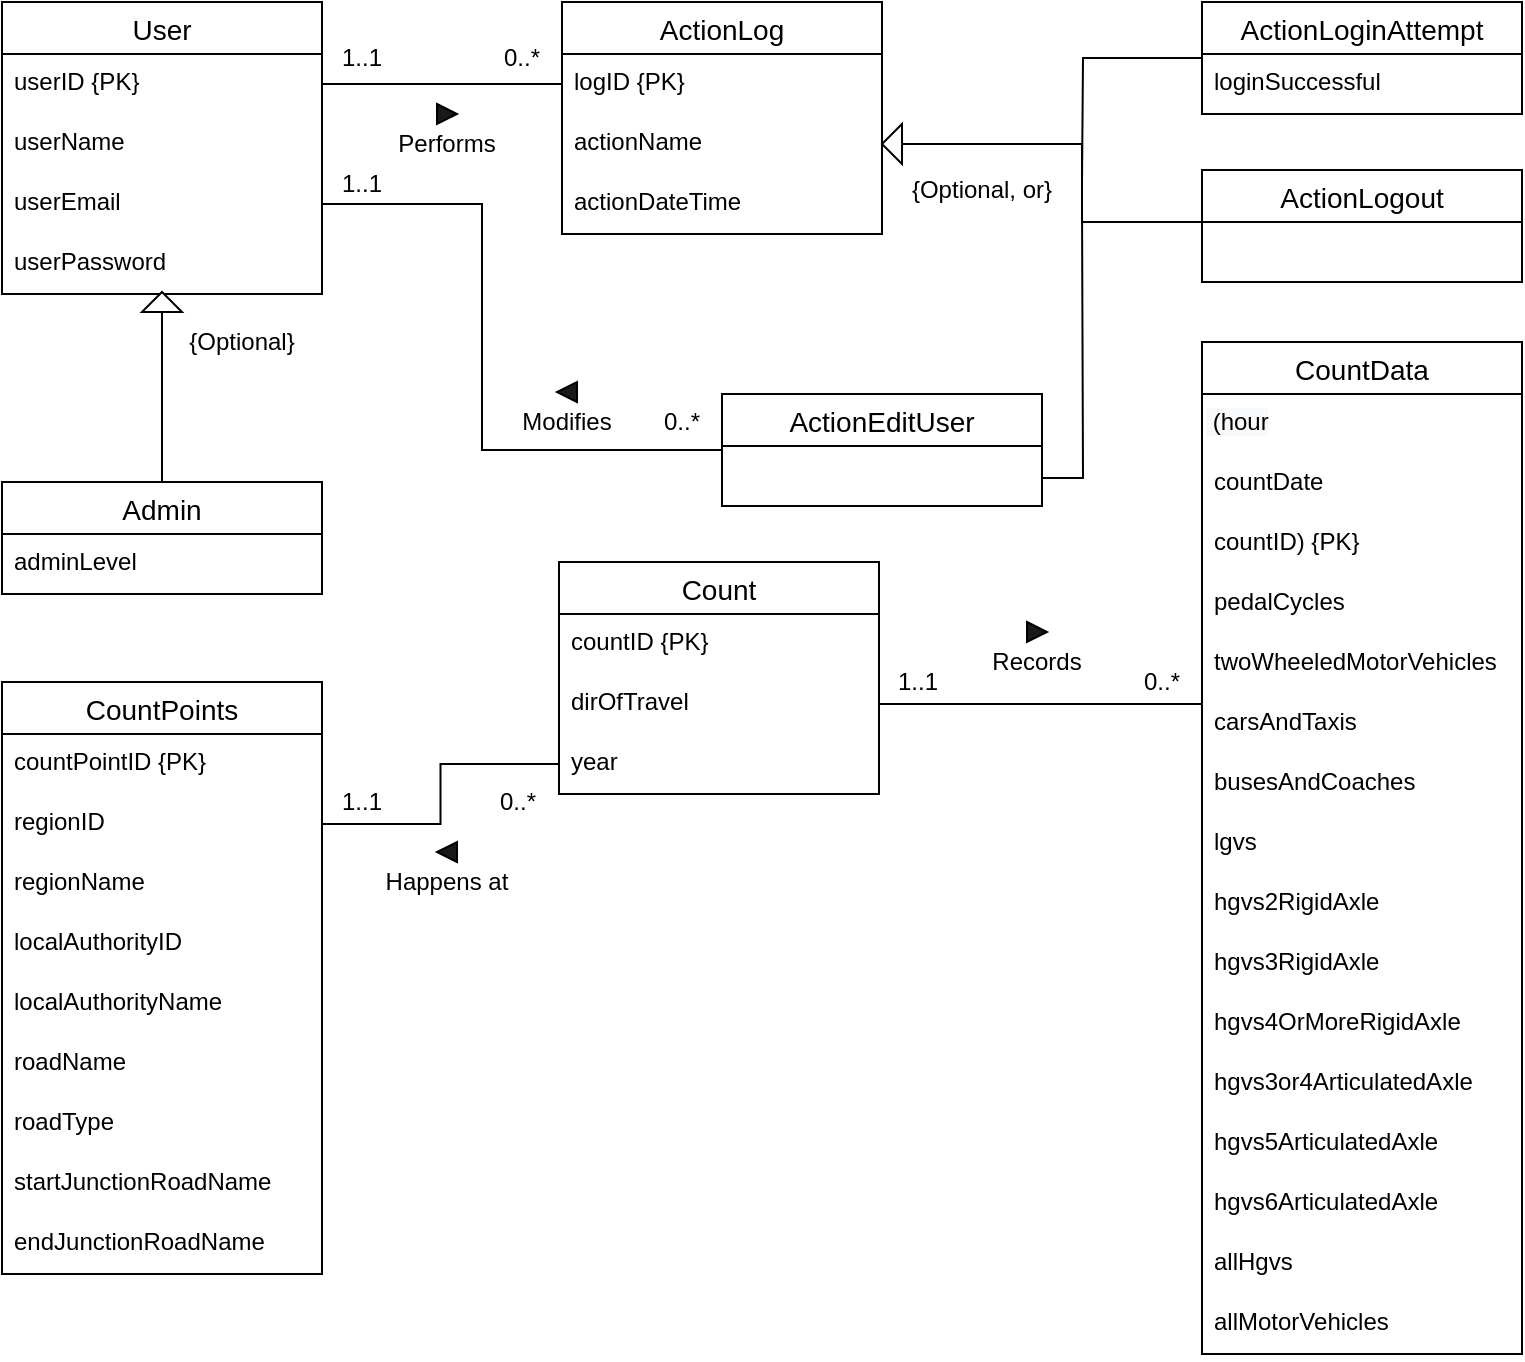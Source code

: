 <mxfile version="14.1.8" type="device"><diagram id="lc66cIftmKkvC7Tke9Ny" name="Page-1"><mxGraphModel dx="905" dy="672" grid="1" gridSize="10" guides="1" tooltips="1" connect="1" arrows="1" fold="1" page="1" pageScale="1" pageWidth="827" pageHeight="583" math="0" shadow="0"><root><mxCell id="0"/><mxCell id="1" parent="0"/><mxCell id="za5e2v9xK0RxtdUn6iuN-3" value="User" style="swimlane;fontStyle=0;childLayout=stackLayout;horizontal=1;startSize=26;horizontalStack=0;resizeParent=1;resizeParentMax=0;resizeLast=0;collapsible=1;marginBottom=0;align=center;fontSize=14;" parent="1" vertex="1"><mxGeometry x="20" y="20" width="160" height="146" as="geometry"/></mxCell><mxCell id="za5e2v9xK0RxtdUn6iuN-4" value="userID {PK}" style="text;strokeColor=none;fillColor=none;spacingLeft=4;spacingRight=4;overflow=hidden;rotatable=0;points=[[0,0.5],[1,0.5]];portConstraint=eastwest;fontSize=12;" parent="za5e2v9xK0RxtdUn6iuN-3" vertex="1"><mxGeometry y="26" width="160" height="30" as="geometry"/></mxCell><mxCell id="za5e2v9xK0RxtdUn6iuN-5" value="userName" style="text;strokeColor=none;fillColor=none;spacingLeft=4;spacingRight=4;overflow=hidden;rotatable=0;points=[[0,0.5],[1,0.5]];portConstraint=eastwest;fontSize=12;" parent="za5e2v9xK0RxtdUn6iuN-3" vertex="1"><mxGeometry y="56" width="160" height="30" as="geometry"/></mxCell><mxCell id="za5e2v9xK0RxtdUn6iuN-16" value="userEmail" style="text;strokeColor=none;fillColor=none;spacingLeft=4;spacingRight=4;overflow=hidden;rotatable=0;points=[[0,0.5],[1,0.5]];portConstraint=eastwest;fontSize=12;" parent="za5e2v9xK0RxtdUn6iuN-3" vertex="1"><mxGeometry y="86" width="160" height="30" as="geometry"/></mxCell><mxCell id="za5e2v9xK0RxtdUn6iuN-17" value="userPassword" style="text;strokeColor=none;fillColor=none;spacingLeft=4;spacingRight=4;overflow=hidden;rotatable=0;points=[[0,0.5],[1,0.5]];portConstraint=eastwest;fontSize=12;" parent="za5e2v9xK0RxtdUn6iuN-3" vertex="1"><mxGeometry y="116" width="160" height="30" as="geometry"/></mxCell><mxCell id="za5e2v9xK0RxtdUn6iuN-7" value="ActionLog" style="swimlane;fontStyle=0;childLayout=stackLayout;horizontal=1;startSize=26;horizontalStack=0;resizeParent=1;resizeParentMax=0;resizeLast=0;collapsible=1;marginBottom=0;align=center;fontSize=14;" parent="1" vertex="1"><mxGeometry x="300" y="20" width="160" height="116" as="geometry"/></mxCell><mxCell id="za5e2v9xK0RxtdUn6iuN-8" value="logID {PK}" style="text;strokeColor=none;fillColor=none;spacingLeft=4;spacingRight=4;overflow=hidden;rotatable=0;points=[[0,0.5],[1,0.5]];portConstraint=eastwest;fontSize=12;" parent="za5e2v9xK0RxtdUn6iuN-7" vertex="1"><mxGeometry y="26" width="160" height="30" as="geometry"/></mxCell><mxCell id="za5e2v9xK0RxtdUn6iuN-10" value="actionName" style="text;strokeColor=none;fillColor=none;spacingLeft=4;spacingRight=4;overflow=hidden;rotatable=0;points=[[0,0.5],[1,0.5]];portConstraint=eastwest;fontSize=12;" parent="za5e2v9xK0RxtdUn6iuN-7" vertex="1"><mxGeometry y="56" width="160" height="30" as="geometry"/></mxCell><mxCell id="za5e2v9xK0RxtdUn6iuN-29" value="actionDateTime" style="text;strokeColor=none;fillColor=none;spacingLeft=4;spacingRight=4;overflow=hidden;rotatable=0;points=[[0,0.5],[1,0.5]];portConstraint=eastwest;fontSize=12;" parent="za5e2v9xK0RxtdUn6iuN-7" vertex="1"><mxGeometry y="86" width="160" height="30" as="geometry"/></mxCell><mxCell id="za5e2v9xK0RxtdUn6iuN-11" value="Count" style="swimlane;fontStyle=0;childLayout=stackLayout;horizontal=1;startSize=26;horizontalStack=0;resizeParent=1;resizeParentMax=0;resizeLast=0;collapsible=1;marginBottom=0;align=center;fontSize=14;" parent="1" vertex="1"><mxGeometry x="298.5" y="300" width="160" height="116" as="geometry"/></mxCell><mxCell id="za5e2v9xK0RxtdUn6iuN-12" value="countID {PK}" style="text;strokeColor=none;fillColor=none;spacingLeft=4;spacingRight=4;overflow=hidden;rotatable=0;points=[[0,0.5],[1,0.5]];portConstraint=eastwest;fontSize=12;" parent="za5e2v9xK0RxtdUn6iuN-11" vertex="1"><mxGeometry y="26" width="160" height="30" as="geometry"/></mxCell><mxCell id="za5e2v9xK0RxtdUn6iuN-13" value="dirOfTravel" style="text;strokeColor=none;fillColor=none;spacingLeft=4;spacingRight=4;overflow=hidden;rotatable=0;points=[[0,0.5],[1,0.5]];portConstraint=eastwest;fontSize=12;" parent="za5e2v9xK0RxtdUn6iuN-11" vertex="1"><mxGeometry y="56" width="160" height="30" as="geometry"/></mxCell><mxCell id="za5e2v9xK0RxtdUn6iuN-14" value="year" style="text;strokeColor=none;fillColor=none;spacingLeft=4;spacingRight=4;overflow=hidden;rotatable=0;points=[[0,0.5],[1,0.5]];portConstraint=eastwest;fontSize=12;" parent="za5e2v9xK0RxtdUn6iuN-11" vertex="1"><mxGeometry y="86" width="160" height="30" as="geometry"/></mxCell><mxCell id="za5e2v9xK0RxtdUn6iuN-24" style="edgeStyle=orthogonalEdgeStyle;rounded=0;orthogonalLoop=1;jettySize=auto;html=1;exitX=0.5;exitY=0;exitDx=0;exitDy=0;entryX=0.502;entryY=0.996;entryDx=0;entryDy=0;entryPerimeter=0;endArrow=none;endFill=0;strokeWidth=1;" parent="1" source="za5e2v9xK0RxtdUn6iuN-26" target="za5e2v9xK0RxtdUn6iuN-17" edge="1"><mxGeometry relative="1" as="geometry"><mxPoint x="100" y="170" as="targetPoint"/></mxGeometry></mxCell><mxCell id="za5e2v9xK0RxtdUn6iuN-19" value="Admin" style="swimlane;fontStyle=0;childLayout=stackLayout;horizontal=1;startSize=26;horizontalStack=0;resizeParent=1;resizeParentMax=0;resizeLast=0;collapsible=1;marginBottom=0;align=center;fontSize=14;" parent="1" vertex="1"><mxGeometry x="20" y="260" width="160" height="56" as="geometry"/></mxCell><mxCell id="za5e2v9xK0RxtdUn6iuN-20" value="adminLevel" style="text;strokeColor=none;fillColor=none;spacingLeft=4;spacingRight=4;overflow=hidden;rotatable=0;points=[[0,0.5],[1,0.5]];portConstraint=eastwest;fontSize=12;" parent="za5e2v9xK0RxtdUn6iuN-19" vertex="1"><mxGeometry y="26" width="160" height="30" as="geometry"/></mxCell><mxCell id="za5e2v9xK0RxtdUn6iuN-26" value="" style="triangle;whiteSpace=wrap;html=1;rotation=-90;" parent="1" vertex="1"><mxGeometry x="95" y="160" width="10" height="20" as="geometry"/></mxCell><mxCell id="za5e2v9xK0RxtdUn6iuN-27" style="edgeStyle=orthogonalEdgeStyle;rounded=0;orthogonalLoop=1;jettySize=auto;html=1;exitX=0.5;exitY=0;exitDx=0;exitDy=0;entryX=0;entryY=0.5;entryDx=0;entryDy=0;endArrow=none;endFill=0;strokeWidth=1;" parent="1" source="za5e2v9xK0RxtdUn6iuN-19" target="za5e2v9xK0RxtdUn6iuN-26" edge="1"><mxGeometry relative="1" as="geometry"><mxPoint x="100.32" y="165.88" as="targetPoint"/><mxPoint x="100" y="260" as="sourcePoint"/></mxGeometry></mxCell><mxCell id="za5e2v9xK0RxtdUn6iuN-28" value="{Optional}" style="text;html=1;strokeColor=none;fillColor=none;align=center;verticalAlign=middle;whiteSpace=wrap;rounded=0;" parent="1" vertex="1"><mxGeometry x="120" y="180" width="40" height="20" as="geometry"/></mxCell><mxCell id="za5e2v9xK0RxtdUn6iuN-30" style="edgeStyle=orthogonalEdgeStyle;rounded=0;orthogonalLoop=1;jettySize=auto;html=1;exitX=0;exitY=0.5;exitDx=0;exitDy=0;entryX=1;entryY=0.5;entryDx=0;entryDy=0;endArrow=none;endFill=0;strokeWidth=1;" parent="1" source="za5e2v9xK0RxtdUn6iuN-8" target="za5e2v9xK0RxtdUn6iuN-4" edge="1"><mxGeometry relative="1" as="geometry"/></mxCell><mxCell id="za5e2v9xK0RxtdUn6iuN-36" value="{Optional, or}" style="text;html=1;strokeColor=none;fillColor=none;align=center;verticalAlign=middle;whiteSpace=wrap;rounded=0;" parent="1" vertex="1"><mxGeometry x="460" y="104" width="100" height="20" as="geometry"/></mxCell><mxCell id="za5e2v9xK0RxtdUn6iuN-49" style="edgeStyle=orthogonalEdgeStyle;rounded=0;orthogonalLoop=1;jettySize=auto;html=1;exitX=0;exitY=0.5;exitDx=0;exitDy=0;endArrow=none;endFill=0;strokeWidth=1;" parent="1" source="za5e2v9xK0RxtdUn6iuN-39" edge="1"><mxGeometry relative="1" as="geometry"><mxPoint x="560" y="110" as="targetPoint"/></mxGeometry></mxCell><mxCell id="za5e2v9xK0RxtdUn6iuN-39" value="ActionLoginAttempt" style="swimlane;fontStyle=0;childLayout=stackLayout;horizontal=1;startSize=26;horizontalStack=0;resizeParent=1;resizeParentMax=0;resizeLast=0;collapsible=1;marginBottom=0;align=center;fontSize=14;" parent="1" vertex="1"><mxGeometry x="620" y="20" width="160" height="56" as="geometry"/></mxCell><mxCell id="za5e2v9xK0RxtdUn6iuN-42" value="loginSuccessful" style="text;strokeColor=none;fillColor=none;spacingLeft=4;spacingRight=4;overflow=hidden;rotatable=0;points=[[0,0.5],[1,0.5]];portConstraint=eastwest;fontSize=12;" parent="za5e2v9xK0RxtdUn6iuN-39" vertex="1"><mxGeometry y="26" width="160" height="30" as="geometry"/></mxCell><mxCell id="za5e2v9xK0RxtdUn6iuN-45" style="edgeStyle=orthogonalEdgeStyle;rounded=0;orthogonalLoop=1;jettySize=auto;html=1;exitX=0;exitY=0.5;exitDx=0;exitDy=0;entryX=1;entryY=0.5;entryDx=0;entryDy=0;endArrow=none;endFill=0;strokeWidth=1;" parent="1" source="za5e2v9xK0RxtdUn6iuN-51" target="za5e2v9xK0RxtdUn6iuN-10" edge="1"><mxGeometry relative="1" as="geometry"><Array as="points"/></mxGeometry></mxCell><mxCell id="za5e2v9xK0RxtdUn6iuN-41" value="ActionLogout" style="swimlane;fontStyle=0;childLayout=stackLayout;horizontal=1;startSize=26;horizontalStack=0;resizeParent=1;resizeParentMax=0;resizeLast=0;collapsible=1;marginBottom=0;align=center;fontSize=14;" parent="1" vertex="1"><mxGeometry x="620" y="104" width="160" height="56" as="geometry"/></mxCell><mxCell id="za5e2v9xK0RxtdUn6iuN-50" style="edgeStyle=orthogonalEdgeStyle;rounded=0;orthogonalLoop=1;jettySize=auto;html=1;exitX=1;exitY=0.75;exitDx=0;exitDy=0;endArrow=none;endFill=0;strokeWidth=1;" parent="1" source="za5e2v9xK0RxtdUn6iuN-43" edge="1"><mxGeometry relative="1" as="geometry"><mxPoint x="560" y="120" as="targetPoint"/></mxGeometry></mxCell><mxCell id="za5e2v9xK0RxtdUn6iuN-53" style="edgeStyle=orthogonalEdgeStyle;rounded=0;orthogonalLoop=1;jettySize=auto;html=1;exitX=0;exitY=0.5;exitDx=0;exitDy=0;entryX=1;entryY=0.5;entryDx=0;entryDy=0;endArrow=none;endFill=0;strokeWidth=1;" parent="1" source="za5e2v9xK0RxtdUn6iuN-43" target="za5e2v9xK0RxtdUn6iuN-16" edge="1"><mxGeometry relative="1" as="geometry"><Array as="points"><mxPoint x="260" y="244"/><mxPoint x="260" y="121"/></Array></mxGeometry></mxCell><mxCell id="za5e2v9xK0RxtdUn6iuN-43" value="ActionEditUser" style="swimlane;fontStyle=0;childLayout=stackLayout;horizontal=1;startSize=26;horizontalStack=0;resizeParent=1;resizeParentMax=0;resizeLast=0;collapsible=1;marginBottom=0;align=center;fontSize=14;" parent="1" vertex="1"><mxGeometry x="380" y="216" width="160" height="56" as="geometry"/></mxCell><mxCell id="za5e2v9xK0RxtdUn6iuN-51" value="" style="triangle;whiteSpace=wrap;html=1;rotation=-180;" parent="1" vertex="1"><mxGeometry x="460" y="81" width="10" height="20" as="geometry"/></mxCell><mxCell id="za5e2v9xK0RxtdUn6iuN-52" style="edgeStyle=orthogonalEdgeStyle;rounded=0;orthogonalLoop=1;jettySize=auto;html=1;exitX=0;exitY=0.5;exitDx=0;exitDy=0;endArrow=none;endFill=0;strokeWidth=1;" parent="1" source="za5e2v9xK0RxtdUn6iuN-41" edge="1"><mxGeometry relative="1" as="geometry"><mxPoint x="620" y="132" as="sourcePoint"/><mxPoint x="470" y="91" as="targetPoint"/><Array as="points"><mxPoint x="620" y="130"/><mxPoint x="560" y="130"/><mxPoint x="560" y="91"/></Array></mxGeometry></mxCell><mxCell id="za5e2v9xK0RxtdUn6iuN-54" value="1..1" style="text;html=1;strokeColor=none;fillColor=none;align=center;verticalAlign=middle;whiteSpace=wrap;rounded=0;" parent="1" vertex="1"><mxGeometry x="180" y="38" width="40" height="20" as="geometry"/></mxCell><mxCell id="za5e2v9xK0RxtdUn6iuN-56" value="0..*" style="text;html=1;strokeColor=none;fillColor=none;align=center;verticalAlign=middle;whiteSpace=wrap;rounded=0;" parent="1" vertex="1"><mxGeometry x="260" y="38" width="40" height="20" as="geometry"/></mxCell><mxCell id="za5e2v9xK0RxtdUn6iuN-57" value="Performs" style="text;html=1;strokeColor=none;fillColor=none;align=center;verticalAlign=middle;whiteSpace=wrap;rounded=0;" parent="1" vertex="1"><mxGeometry x="200" y="81" width="85" height="20" as="geometry"/></mxCell><mxCell id="za5e2v9xK0RxtdUn6iuN-58" value="" style="triangle;whiteSpace=wrap;html=1;fillColor=#191919;" parent="1" vertex="1"><mxGeometry x="237.5" y="71" width="10" height="10" as="geometry"/></mxCell><mxCell id="za5e2v9xK0RxtdUn6iuN-59" value="Modifies" style="text;html=1;strokeColor=none;fillColor=none;align=center;verticalAlign=middle;whiteSpace=wrap;rounded=0;" parent="1" vertex="1"><mxGeometry x="260" y="220" width="85" height="20" as="geometry"/></mxCell><mxCell id="za5e2v9xK0RxtdUn6iuN-60" value="" style="triangle;whiteSpace=wrap;html=1;fillColor=#191919;rotation=-180;" parent="1" vertex="1"><mxGeometry x="297.5" y="210" width="10" height="10" as="geometry"/></mxCell><mxCell id="za5e2v9xK0RxtdUn6iuN-61" value="1..1" style="text;html=1;strokeColor=none;fillColor=none;align=center;verticalAlign=middle;whiteSpace=wrap;rounded=0;" parent="1" vertex="1"><mxGeometry x="180" y="101" width="40" height="20" as="geometry"/></mxCell><mxCell id="za5e2v9xK0RxtdUn6iuN-62" value="0..*" style="text;html=1;strokeColor=none;fillColor=none;align=center;verticalAlign=middle;whiteSpace=wrap;rounded=0;" parent="1" vertex="1"><mxGeometry x="340" y="220" width="40" height="20" as="geometry"/></mxCell><mxCell id="za5e2v9xK0RxtdUn6iuN-67" value="CountData" style="swimlane;fontStyle=0;childLayout=stackLayout;horizontal=1;startSize=26;horizontalStack=0;resizeParent=1;resizeParentMax=0;resizeLast=0;collapsible=1;marginBottom=0;align=center;fontSize=14;" parent="1" vertex="1"><mxGeometry x="620" y="190" width="160" height="506" as="geometry"/></mxCell><mxCell id="za5e2v9xK0RxtdUn6iuN-94" value="&lt;span style=&quot;color: rgb(0 , 0 , 0) ; font-family: &amp;#34;helvetica&amp;#34; ; font-size: 12px ; font-style: normal ; font-weight: 400 ; letter-spacing: normal ; text-align: left ; text-indent: 0px ; text-transform: none ; word-spacing: 0px ; background-color: rgb(248 , 249 , 250) ; display: inline ; float: none&quot;&gt;&amp;nbsp;(hour&lt;/span&gt;" style="text;whiteSpace=wrap;html=1;" parent="za5e2v9xK0RxtdUn6iuN-67" vertex="1"><mxGeometry y="26" width="160" height="30" as="geometry"/></mxCell><mxCell id="g2zYkxKdZIzvcN0LEwVM-1" value="countDate" style="text;strokeColor=none;fillColor=none;spacingLeft=4;spacingRight=4;overflow=hidden;rotatable=0;points=[[0,0.5],[1,0.5]];portConstraint=eastwest;fontSize=12;" parent="za5e2v9xK0RxtdUn6iuN-67" vertex="1"><mxGeometry y="56" width="160" height="30" as="geometry"/></mxCell><mxCell id="4x_klN4Rfx0sMdIeJuSz-1" value="countID) {PK}" style="text;strokeColor=none;fillColor=none;spacingLeft=4;spacingRight=4;overflow=hidden;rotatable=0;points=[[0,0.5],[1,0.5]];portConstraint=eastwest;fontSize=12;" parent="za5e2v9xK0RxtdUn6iuN-67" vertex="1"><mxGeometry y="86" width="160" height="30" as="geometry"/></mxCell><mxCell id="za5e2v9xK0RxtdUn6iuN-69" value="pedalCycles" style="text;strokeColor=none;fillColor=none;spacingLeft=4;spacingRight=4;overflow=hidden;rotatable=0;points=[[0,0.5],[1,0.5]];portConstraint=eastwest;fontSize=12;" parent="za5e2v9xK0RxtdUn6iuN-67" vertex="1"><mxGeometry y="116" width="160" height="30" as="geometry"/></mxCell><mxCell id="za5e2v9xK0RxtdUn6iuN-70" value="twoWheeledMotorVehicles" style="text;strokeColor=none;fillColor=none;spacingLeft=4;spacingRight=4;overflow=hidden;rotatable=0;points=[[0,0.5],[1,0.5]];portConstraint=eastwest;fontSize=12;" parent="za5e2v9xK0RxtdUn6iuN-67" vertex="1"><mxGeometry y="146" width="160" height="30" as="geometry"/></mxCell><mxCell id="za5e2v9xK0RxtdUn6iuN-71" value="carsAndTaxis" style="text;strokeColor=none;fillColor=none;spacingLeft=4;spacingRight=4;overflow=hidden;rotatable=0;points=[[0,0.5],[1,0.5]];portConstraint=eastwest;fontSize=12;" parent="za5e2v9xK0RxtdUn6iuN-67" vertex="1"><mxGeometry y="176" width="160" height="30" as="geometry"/></mxCell><mxCell id="za5e2v9xK0RxtdUn6iuN-72" value="busesAndCoaches" style="text;strokeColor=none;fillColor=none;spacingLeft=4;spacingRight=4;overflow=hidden;rotatable=0;points=[[0,0.5],[1,0.5]];portConstraint=eastwest;fontSize=12;" parent="za5e2v9xK0RxtdUn6iuN-67" vertex="1"><mxGeometry y="206" width="160" height="30" as="geometry"/></mxCell><mxCell id="za5e2v9xK0RxtdUn6iuN-73" value="lgvs" style="text;strokeColor=none;fillColor=none;spacingLeft=4;spacingRight=4;overflow=hidden;rotatable=0;points=[[0,0.5],[1,0.5]];portConstraint=eastwest;fontSize=12;" parent="za5e2v9xK0RxtdUn6iuN-67" vertex="1"><mxGeometry y="236" width="160" height="30" as="geometry"/></mxCell><mxCell id="za5e2v9xK0RxtdUn6iuN-74" value="hgvs2RigidAxle" style="text;strokeColor=none;fillColor=none;spacingLeft=4;spacingRight=4;overflow=hidden;rotatable=0;points=[[0,0.5],[1,0.5]];portConstraint=eastwest;fontSize=12;" parent="za5e2v9xK0RxtdUn6iuN-67" vertex="1"><mxGeometry y="266" width="160" height="30" as="geometry"/></mxCell><mxCell id="za5e2v9xK0RxtdUn6iuN-75" value="hgvs3RigidAxle" style="text;strokeColor=none;fillColor=none;spacingLeft=4;spacingRight=4;overflow=hidden;rotatable=0;points=[[0,0.5],[1,0.5]];portConstraint=eastwest;fontSize=12;" parent="za5e2v9xK0RxtdUn6iuN-67" vertex="1"><mxGeometry y="296" width="160" height="30" as="geometry"/></mxCell><mxCell id="za5e2v9xK0RxtdUn6iuN-76" value="hgvs4OrMoreRigidAxle" style="text;strokeColor=none;fillColor=none;spacingLeft=4;spacingRight=4;overflow=hidden;rotatable=0;points=[[0,0.5],[1,0.5]];portConstraint=eastwest;fontSize=12;" parent="za5e2v9xK0RxtdUn6iuN-67" vertex="1"><mxGeometry y="326" width="160" height="30" as="geometry"/></mxCell><mxCell id="za5e2v9xK0RxtdUn6iuN-77" value="hgvs3or4ArticulatedAxle" style="text;strokeColor=none;fillColor=none;spacingLeft=4;spacingRight=4;overflow=hidden;rotatable=0;points=[[0,0.5],[1,0.5]];portConstraint=eastwest;fontSize=12;" parent="za5e2v9xK0RxtdUn6iuN-67" vertex="1"><mxGeometry y="356" width="160" height="30" as="geometry"/></mxCell><mxCell id="za5e2v9xK0RxtdUn6iuN-78" value="hgvs5ArticulatedAxle" style="text;strokeColor=none;fillColor=none;spacingLeft=4;spacingRight=4;overflow=hidden;rotatable=0;points=[[0,0.5],[1,0.5]];portConstraint=eastwest;fontSize=12;" parent="za5e2v9xK0RxtdUn6iuN-67" vertex="1"><mxGeometry y="386" width="160" height="30" as="geometry"/></mxCell><mxCell id="za5e2v9xK0RxtdUn6iuN-79" value="hgvs6ArticulatedAxle" style="text;strokeColor=none;fillColor=none;spacingLeft=4;spacingRight=4;overflow=hidden;rotatable=0;points=[[0,0.5],[1,0.5]];portConstraint=eastwest;fontSize=12;" parent="za5e2v9xK0RxtdUn6iuN-67" vertex="1"><mxGeometry y="416" width="160" height="30" as="geometry"/></mxCell><mxCell id="za5e2v9xK0RxtdUn6iuN-80" value="allHgvs" style="text;strokeColor=none;fillColor=none;spacingLeft=4;spacingRight=4;overflow=hidden;rotatable=0;points=[[0,0.5],[1,0.5]];portConstraint=eastwest;fontSize=12;" parent="za5e2v9xK0RxtdUn6iuN-67" vertex="1"><mxGeometry y="446" width="160" height="30" as="geometry"/></mxCell><mxCell id="za5e2v9xK0RxtdUn6iuN-81" value="allMotorVehicles" style="text;strokeColor=none;fillColor=none;spacingLeft=4;spacingRight=4;overflow=hidden;rotatable=0;points=[[0,0.5],[1,0.5]];portConstraint=eastwest;fontSize=12;" parent="za5e2v9xK0RxtdUn6iuN-67" vertex="1"><mxGeometry y="476" width="160" height="30" as="geometry"/></mxCell><mxCell id="za5e2v9xK0RxtdUn6iuN-82" style="edgeStyle=orthogonalEdgeStyle;rounded=0;orthogonalLoop=1;jettySize=auto;html=1;exitX=1;exitY=0.5;exitDx=0;exitDy=0;entryX=0;entryY=0.856;entryDx=0;entryDy=0;entryPerimeter=0;endArrow=none;endFill=0;strokeWidth=1;" parent="1" source="za5e2v9xK0RxtdUn6iuN-13" target="za5e2v9xK0RxtdUn6iuN-73" edge="1"><mxGeometry relative="1" as="geometry"><Array as="points"><mxPoint x="620" y="371"/></Array></mxGeometry></mxCell><mxCell id="za5e2v9xK0RxtdUn6iuN-83" value="1..1" style="text;html=1;strokeColor=none;fillColor=none;align=center;verticalAlign=middle;whiteSpace=wrap;rounded=0;" parent="1" vertex="1"><mxGeometry x="457.5" y="350" width="40" height="20" as="geometry"/></mxCell><mxCell id="za5e2v9xK0RxtdUn6iuN-84" value="0..*" style="text;html=1;strokeColor=none;fillColor=none;align=center;verticalAlign=middle;whiteSpace=wrap;rounded=0;" parent="1" vertex="1"><mxGeometry x="580" y="350" width="40" height="20" as="geometry"/></mxCell><mxCell id="za5e2v9xK0RxtdUn6iuN-85" value="Records" style="text;html=1;strokeColor=none;fillColor=none;align=center;verticalAlign=middle;whiteSpace=wrap;rounded=0;" parent="1" vertex="1"><mxGeometry x="495" y="340" width="85" height="20" as="geometry"/></mxCell><mxCell id="za5e2v9xK0RxtdUn6iuN-86" value="" style="triangle;whiteSpace=wrap;html=1;fillColor=#191919;" parent="1" vertex="1"><mxGeometry x="532.5" y="330" width="10" height="10" as="geometry"/></mxCell><mxCell id="za5e2v9xK0RxtdUn6iuN-95" value="CountPoints" style="swimlane;fontStyle=0;childLayout=stackLayout;horizontal=1;startSize=26;horizontalStack=0;resizeParent=1;resizeParentMax=0;resizeLast=0;collapsible=1;marginBottom=0;align=center;fontSize=14;" parent="1" vertex="1"><mxGeometry x="20" y="360" width="160" height="296" as="geometry"/></mxCell><mxCell id="za5e2v9xK0RxtdUn6iuN-96" value="countPointID {PK}" style="text;strokeColor=none;fillColor=none;spacingLeft=4;spacingRight=4;overflow=hidden;rotatable=0;points=[[0,0.5],[1,0.5]];portConstraint=eastwest;fontSize=12;" parent="za5e2v9xK0RxtdUn6iuN-95" vertex="1"><mxGeometry y="26" width="160" height="30" as="geometry"/></mxCell><mxCell id="za5e2v9xK0RxtdUn6iuN-97" value="regionID" style="text;strokeColor=none;fillColor=none;spacingLeft=4;spacingRight=4;overflow=hidden;rotatable=0;points=[[0,0.5],[1,0.5]];portConstraint=eastwest;fontSize=12;" parent="za5e2v9xK0RxtdUn6iuN-95" vertex="1"><mxGeometry y="56" width="160" height="30" as="geometry"/></mxCell><mxCell id="za5e2v9xK0RxtdUn6iuN-98" value="regionName" style="text;strokeColor=none;fillColor=none;spacingLeft=4;spacingRight=4;overflow=hidden;rotatable=0;points=[[0,0.5],[1,0.5]];portConstraint=eastwest;fontSize=12;" parent="za5e2v9xK0RxtdUn6iuN-95" vertex="1"><mxGeometry y="86" width="160" height="30" as="geometry"/></mxCell><mxCell id="za5e2v9xK0RxtdUn6iuN-99" value="localAuthorityID" style="text;strokeColor=none;fillColor=none;spacingLeft=4;spacingRight=4;overflow=hidden;rotatable=0;points=[[0,0.5],[1,0.5]];portConstraint=eastwest;fontSize=12;" parent="za5e2v9xK0RxtdUn6iuN-95" vertex="1"><mxGeometry y="116" width="160" height="30" as="geometry"/></mxCell><mxCell id="za5e2v9xK0RxtdUn6iuN-100" value="localAuthorityName" style="text;strokeColor=none;fillColor=none;spacingLeft=4;spacingRight=4;overflow=hidden;rotatable=0;points=[[0,0.5],[1,0.5]];portConstraint=eastwest;fontSize=12;" parent="za5e2v9xK0RxtdUn6iuN-95" vertex="1"><mxGeometry y="146" width="160" height="30" as="geometry"/></mxCell><mxCell id="za5e2v9xK0RxtdUn6iuN-101" value="roadName" style="text;strokeColor=none;fillColor=none;spacingLeft=4;spacingRight=4;overflow=hidden;rotatable=0;points=[[0,0.5],[1,0.5]];portConstraint=eastwest;fontSize=12;" parent="za5e2v9xK0RxtdUn6iuN-95" vertex="1"><mxGeometry y="176" width="160" height="30" as="geometry"/></mxCell><mxCell id="za5e2v9xK0RxtdUn6iuN-102" value="roadType" style="text;strokeColor=none;fillColor=none;spacingLeft=4;spacingRight=4;overflow=hidden;rotatable=0;points=[[0,0.5],[1,0.5]];portConstraint=eastwest;fontSize=12;" parent="za5e2v9xK0RxtdUn6iuN-95" vertex="1"><mxGeometry y="206" width="160" height="30" as="geometry"/></mxCell><mxCell id="za5e2v9xK0RxtdUn6iuN-103" value="startJunctionRoadName" style="text;strokeColor=none;fillColor=none;spacingLeft=4;spacingRight=4;overflow=hidden;rotatable=0;points=[[0,0.5],[1,0.5]];portConstraint=eastwest;fontSize=12;" parent="za5e2v9xK0RxtdUn6iuN-95" vertex="1"><mxGeometry y="236" width="160" height="30" as="geometry"/></mxCell><mxCell id="za5e2v9xK0RxtdUn6iuN-104" value="endJunctionRoadName" style="text;strokeColor=none;fillColor=none;spacingLeft=4;spacingRight=4;overflow=hidden;rotatable=0;points=[[0,0.5],[1,0.5]];portConstraint=eastwest;fontSize=12;" parent="za5e2v9xK0RxtdUn6iuN-95" vertex="1"><mxGeometry y="266" width="160" height="30" as="geometry"/></mxCell><mxCell id="lQswBkWlvIrdhdqpmHb_-1" style="edgeStyle=orthogonalEdgeStyle;rounded=0;orthogonalLoop=1;jettySize=auto;html=1;exitX=0;exitY=0.5;exitDx=0;exitDy=0;endArrow=none;endFill=0;entryX=1;entryY=0.5;entryDx=0;entryDy=0;" parent="1" source="za5e2v9xK0RxtdUn6iuN-14" target="za5e2v9xK0RxtdUn6iuN-97" edge="1"><mxGeometry relative="1" as="geometry"><mxPoint x="210" y="431" as="targetPoint"/></mxGeometry></mxCell><mxCell id="lQswBkWlvIrdhdqpmHb_-2" value="1..1" style="text;html=1;strokeColor=none;fillColor=none;align=center;verticalAlign=middle;whiteSpace=wrap;rounded=0;" parent="1" vertex="1"><mxGeometry x="180" y="410" width="40" height="20" as="geometry"/></mxCell><mxCell id="lQswBkWlvIrdhdqpmHb_-3" value="0..*" style="text;html=1;strokeColor=none;fillColor=none;align=center;verticalAlign=middle;whiteSpace=wrap;rounded=0;" parent="1" vertex="1"><mxGeometry x="257.5" y="410" width="40" height="20" as="geometry"/></mxCell><mxCell id="lQswBkWlvIrdhdqpmHb_-4" value="Happens at" style="text;html=1;strokeColor=none;fillColor=none;align=center;verticalAlign=middle;whiteSpace=wrap;rounded=0;" parent="1" vertex="1"><mxGeometry x="200" y="450" width="85" height="20" as="geometry"/></mxCell><mxCell id="lQswBkWlvIrdhdqpmHb_-5" value="" style="triangle;whiteSpace=wrap;html=1;fillColor=#191919;rotation=-180;" parent="1" vertex="1"><mxGeometry x="237.5" y="440" width="10" height="10" as="geometry"/></mxCell></root></mxGraphModel></diagram></mxfile>